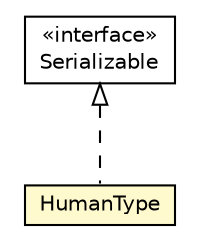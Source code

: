 #!/usr/local/bin/dot
#
# Class diagram 
# Generated by UMLGraph version R5_6-24-gf6e263 (http://www.umlgraph.org/)
#

digraph G {
	edge [fontname="Helvetica",fontsize=10,labelfontname="Helvetica",labelfontsize=10];
	node [fontname="Helvetica",fontsize=10,shape=plaintext];
	nodesep=0.25;
	ranksep=0.5;
	// org.universAAL.ucc.model.usrv.HumanType
	c4486192 [label=<<table title="org.universAAL.ucc.model.usrv.HumanType" border="0" cellborder="1" cellspacing="0" cellpadding="2" port="p" bgcolor="lemonChiffon" href="./HumanType.html">
		<tr><td><table border="0" cellspacing="0" cellpadding="1">
<tr><td align="center" balign="center"> HumanType </td></tr>
		</table></td></tr>
		</table>>, URL="./HumanType.html", fontname="Helvetica", fontcolor="black", fontsize=10.0];
	//org.universAAL.ucc.model.usrv.HumanType implements java.io.Serializable
	c4486359:p -> c4486192:p [dir=back,arrowtail=empty,style=dashed];
	// java.io.Serializable
	c4486359 [label=<<table title="java.io.Serializable" border="0" cellborder="1" cellspacing="0" cellpadding="2" port="p" href="http://java.sun.com/j2se/1.4.2/docs/api/java/io/Serializable.html">
		<tr><td><table border="0" cellspacing="0" cellpadding="1">
<tr><td align="center" balign="center"> &#171;interface&#187; </td></tr>
<tr><td align="center" balign="center"> Serializable </td></tr>
		</table></td></tr>
		</table>>, URL="http://java.sun.com/j2se/1.4.2/docs/api/java/io/Serializable.html", fontname="Helvetica", fontcolor="black", fontsize=10.0];
}


